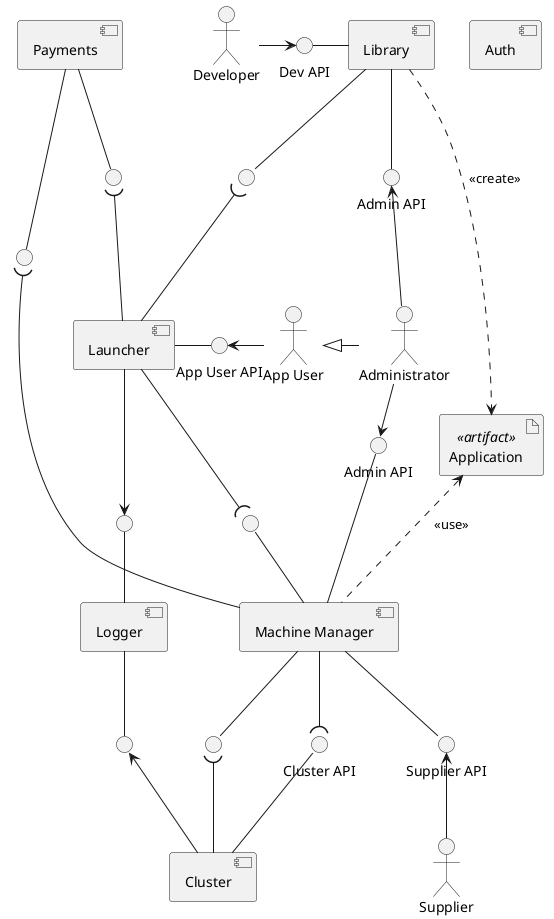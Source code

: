 @startuml

skinparam componentStyle uml2

skinparam actor {
    BackgroundColor<<Machine>> Brown
}

actor "App User" as AU
actor Developer as AD
actor Supplier as AS
actor Administrator as AA

AA -le-|> AU

component Launcher as CLa
component Library as CLi
component Logger as CLo
component "Machine Manager" as CM
component Payments as CP
component Cluster as CC
component Auth as CA

interface " " as ICLoCLa
interface " " as ICLoCC
interface " " as ICMAC
interface "Admin API" as ICLiAA
interface "Admin API" as ICMAA
interface " " as ICMCLa
interface " " as ICLiCLa
interface " " as ICPCLa
interface " " as ICPCM
interface "Dev API" as ICLiAD
interface "Supplier API" as ICMAS
interface "App User API" as ICLaAU
interface "Cluster API" as ICC

artifact "Application" as ArApp <<artifact>>

AD -ri-> ICLiAD
ICLiAD -ri- CLi

AS -up-> ICMAS
ICMAS -up- CM

AU -le-> ICLaAU
ICLaAU -le- CLa

CLi -do- ICLiCLa
ICLiCLa )-do- CLa

CLa -do-( ICMCLa
ICMCLa -do- CM

CM -do- ICMAC
ICMAC )-do- CC
CM -do-( ICC
ICC -do- CC

CLi .do.> ArApp : <<create>>
CM .up.> ArApp : <<use>>

CLi -do- ICLiAA
AA -up-> ICLiAA
CM -up- ICMAA
AA -ri-> ICMAA

CP -do- ICPCLa
ICPCLa )-do- CLa

CP -do- ICPCM
CM -up-( ICPCM

CLa -do-> ICLoCLa
ICLoCLa -do- CLo
CLo -do- ICLoCC
ICLoCC <-do- CC

@enduml